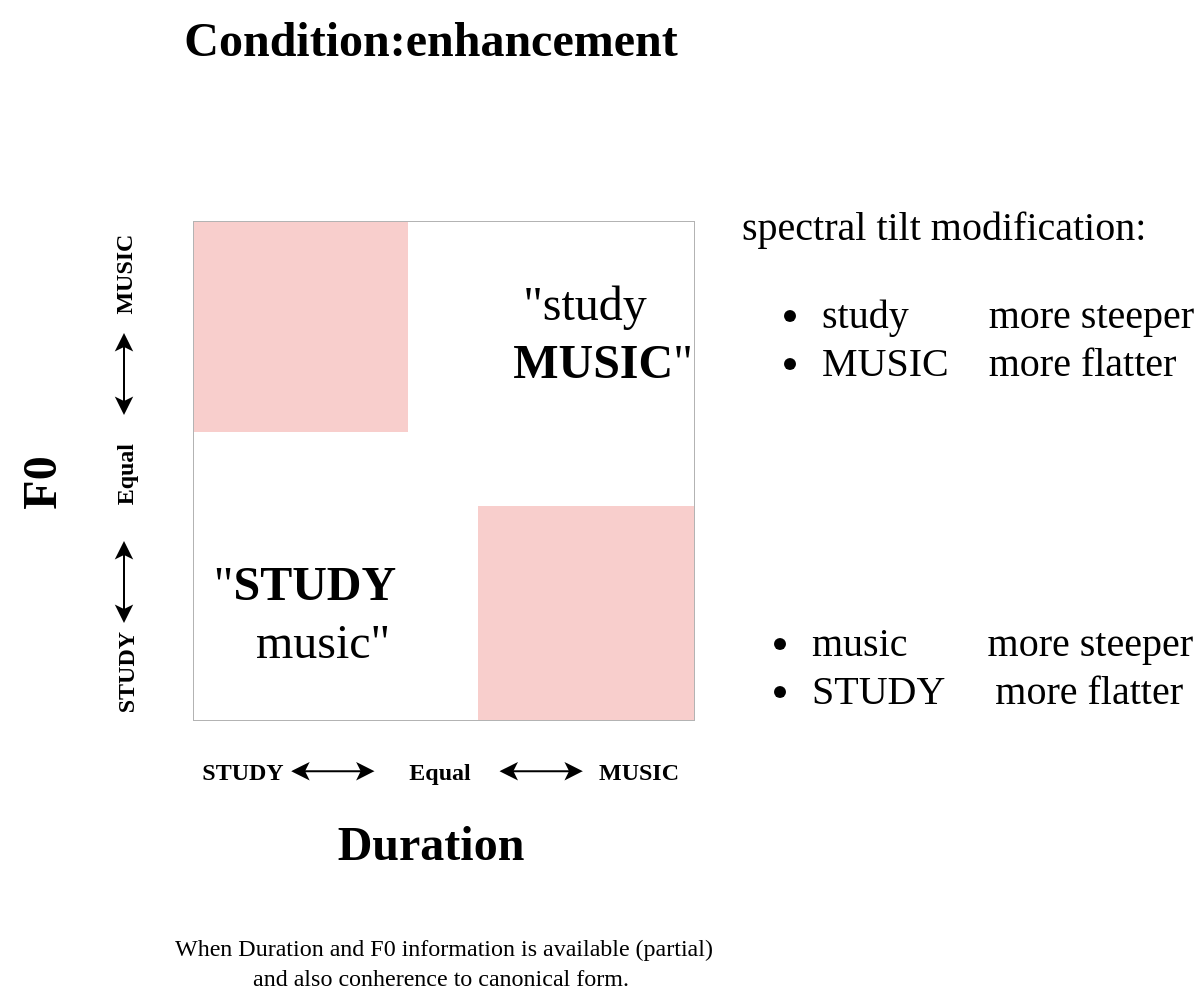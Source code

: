 <mxfile version="20.6.0" type="github">
  <diagram id="qvZupBdwBmpUl9UfghPR" name="Page-1">
    <mxGraphModel dx="1375" dy="794" grid="0" gridSize="10" guides="1" tooltips="1" connect="1" arrows="1" fold="1" page="1" pageScale="1" pageWidth="850" pageHeight="1100" math="0" shadow="0">
      <root>
        <mxCell id="0" />
        <mxCell id="1" parent="0" />
        <object label="" id="x_jHGiyt7hKOIwZNZF2D-29">
          <mxCell style="shape=table;html=1;whiteSpace=wrap;startSize=0;container=1;collapsible=0;childLayout=tableLayout;flipH=0;flipV=0;movable=1;resizable=1;rotatable=1;deletable=1;editable=1;connectable=1;fontFamily=Georgia;swimlaneFillColor=none;fillColor=none;strokeColor=#B3B3B3;" parent="1" vertex="1">
            <mxGeometry x="270" y="300" width="250" height="249.0" as="geometry" />
          </mxCell>
        </object>
        <mxCell id="x_jHGiyt7hKOIwZNZF2D-30" value="" style="shape=tableRow;horizontal=0;startSize=0;swimlaneHead=0;swimlaneBody=0;top=0;left=0;bottom=0;right=0;collapsible=0;dropTarget=0;fillColor=none;points=[[0,0.5],[1,0.5]];portConstraint=eastwest;movable=1;resizable=1;rotatable=1;deletable=1;editable=1;connectable=1;fontFamily=Georgia;swimlaneFillColor=none;strokeColor=#CCCCCC;" parent="x_jHGiyt7hKOIwZNZF2D-29" vertex="1">
          <mxGeometry width="250" height="35" as="geometry" />
        </mxCell>
        <mxCell id="x_jHGiyt7hKOIwZNZF2D-58" style="shape=partialRectangle;html=1;whiteSpace=wrap;connectable=1;top=0;left=0;bottom=0;right=0;overflow=hidden;movable=1;resizable=1;rotatable=1;deletable=1;editable=1;fontFamily=Georgia;swimlaneFillColor=none;fillColor=#f8cecc;strokeColor=#b85450;" parent="x_jHGiyt7hKOIwZNZF2D-30" vertex="1">
          <mxGeometry width="35" height="35" as="geometry">
            <mxRectangle width="35" height="35" as="alternateBounds" />
          </mxGeometry>
        </mxCell>
        <mxCell id="x_jHGiyt7hKOIwZNZF2D-65" style="shape=partialRectangle;html=1;whiteSpace=wrap;connectable=1;top=0;left=0;bottom=0;right=0;overflow=hidden;movable=1;resizable=1;rotatable=1;deletable=1;editable=1;fontFamily=Georgia;swimlaneFillColor=none;fillColor=#f8cecc;strokeColor=#b85450;" parent="x_jHGiyt7hKOIwZNZF2D-30" vertex="1">
          <mxGeometry x="35" width="37" height="35" as="geometry">
            <mxRectangle width="37" height="35" as="alternateBounds" />
          </mxGeometry>
        </mxCell>
        <mxCell id="x_jHGiyt7hKOIwZNZF2D-72" style="shape=partialRectangle;html=1;whiteSpace=wrap;connectable=1;top=0;left=0;bottom=0;right=0;overflow=hidden;movable=1;resizable=1;rotatable=1;deletable=1;editable=1;fontFamily=Georgia;swimlaneFillColor=none;fillColor=#f8cecc;strokeColor=#b85450;" parent="x_jHGiyt7hKOIwZNZF2D-30" vertex="1">
          <mxGeometry x="72" width="35" height="35" as="geometry">
            <mxRectangle width="35" height="35" as="alternateBounds" />
          </mxGeometry>
        </mxCell>
        <mxCell id="x_jHGiyt7hKOIwZNZF2D-31" value="" style="shape=partialRectangle;html=1;whiteSpace=wrap;connectable=1;top=0;left=0;bottom=0;right=0;overflow=hidden;movable=1;resizable=1;rotatable=1;deletable=1;editable=1;fontFamily=Georgia;swimlaneFillColor=none;" parent="x_jHGiyt7hKOIwZNZF2D-30" vertex="1">
          <mxGeometry x="107" width="35" height="35" as="geometry">
            <mxRectangle width="35" height="35" as="alternateBounds" />
          </mxGeometry>
        </mxCell>
        <mxCell id="x_jHGiyt7hKOIwZNZF2D-32" value="" style="shape=partialRectangle;html=1;whiteSpace=wrap;connectable=1;top=0;left=0;bottom=0;right=0;overflow=hidden;movable=1;resizable=1;rotatable=1;deletable=1;editable=1;fontFamily=Georgia;swimlaneFillColor=none;" parent="x_jHGiyt7hKOIwZNZF2D-30" vertex="1">
          <mxGeometry x="142" width="36" height="35" as="geometry">
            <mxRectangle width="36" height="35" as="alternateBounds" />
          </mxGeometry>
        </mxCell>
        <mxCell id="x_jHGiyt7hKOIwZNZF2D-79" style="shape=partialRectangle;html=1;whiteSpace=wrap;connectable=1;top=0;left=0;bottom=0;right=0;overflow=hidden;movable=1;resizable=1;rotatable=1;deletable=1;editable=1;fontFamily=Georgia;swimlaneFillColor=none;" parent="x_jHGiyt7hKOIwZNZF2D-30" vertex="1">
          <mxGeometry x="178" width="37" height="35" as="geometry">
            <mxRectangle width="37" height="35" as="alternateBounds" />
          </mxGeometry>
        </mxCell>
        <mxCell id="x_jHGiyt7hKOIwZNZF2D-33" value="" style="shape=partialRectangle;html=1;whiteSpace=wrap;connectable=1;top=0;left=0;bottom=0;right=0;overflow=hidden;movable=1;resizable=1;rotatable=1;deletable=1;editable=1;fontFamily=Georgia;swimlaneFillColor=none;" parent="x_jHGiyt7hKOIwZNZF2D-30" vertex="1">
          <mxGeometry x="215" width="35" height="35" as="geometry">
            <mxRectangle width="35" height="35" as="alternateBounds" />
          </mxGeometry>
        </mxCell>
        <mxCell id="x_jHGiyt7hKOIwZNZF2D-54" style="shape=tableRow;horizontal=0;startSize=0;swimlaneHead=0;swimlaneBody=0;top=0;left=0;bottom=0;right=0;collapsible=0;dropTarget=0;fillColor=none;points=[[0,0.5],[1,0.5]];portConstraint=eastwest;movable=1;resizable=1;rotatable=1;deletable=1;editable=1;connectable=1;fontFamily=Georgia;swimlaneFillColor=none;strokeColor=#CCCCCC;" parent="x_jHGiyt7hKOIwZNZF2D-29" vertex="1">
          <mxGeometry y="35" width="250" height="35" as="geometry" />
        </mxCell>
        <mxCell id="x_jHGiyt7hKOIwZNZF2D-59" style="shape=partialRectangle;html=1;whiteSpace=wrap;connectable=1;top=0;left=0;bottom=0;right=0;overflow=hidden;movable=1;resizable=1;rotatable=1;deletable=1;editable=1;fontFamily=Georgia;swimlaneFillColor=none;fillColor=#f8cecc;strokeColor=#b85450;" parent="x_jHGiyt7hKOIwZNZF2D-54" vertex="1">
          <mxGeometry width="35" height="35" as="geometry">
            <mxRectangle width="35" height="35" as="alternateBounds" />
          </mxGeometry>
        </mxCell>
        <mxCell id="x_jHGiyt7hKOIwZNZF2D-66" style="shape=partialRectangle;html=1;whiteSpace=wrap;connectable=1;top=0;left=0;bottom=0;right=0;overflow=hidden;movable=1;resizable=1;rotatable=1;deletable=1;editable=1;fontFamily=Georgia;swimlaneFillColor=none;fillColor=#f8cecc;strokeColor=#b85450;" parent="x_jHGiyt7hKOIwZNZF2D-54" vertex="1">
          <mxGeometry x="35" width="37" height="35" as="geometry">
            <mxRectangle width="37" height="35" as="alternateBounds" />
          </mxGeometry>
        </mxCell>
        <mxCell id="x_jHGiyt7hKOIwZNZF2D-73" style="shape=partialRectangle;html=1;whiteSpace=wrap;connectable=1;top=0;left=0;bottom=0;right=0;overflow=hidden;movable=1;resizable=1;rotatable=1;deletable=1;editable=1;fontFamily=Georgia;swimlaneFillColor=none;fillColor=#f8cecc;strokeColor=#b85450;" parent="x_jHGiyt7hKOIwZNZF2D-54" vertex="1">
          <mxGeometry x="72" width="35" height="35" as="geometry">
            <mxRectangle width="35" height="35" as="alternateBounds" />
          </mxGeometry>
        </mxCell>
        <mxCell id="x_jHGiyt7hKOIwZNZF2D-55" style="shape=partialRectangle;html=1;whiteSpace=wrap;connectable=1;top=0;left=0;bottom=0;right=0;overflow=hidden;movable=1;resizable=1;rotatable=1;deletable=1;editable=1;fontFamily=Georgia;swimlaneFillColor=none;" parent="x_jHGiyt7hKOIwZNZF2D-54" vertex="1">
          <mxGeometry x="107" width="35" height="35" as="geometry">
            <mxRectangle width="35" height="35" as="alternateBounds" />
          </mxGeometry>
        </mxCell>
        <mxCell id="x_jHGiyt7hKOIwZNZF2D-56" style="shape=partialRectangle;html=1;whiteSpace=wrap;connectable=1;top=0;left=0;bottom=0;right=0;overflow=hidden;movable=1;resizable=1;rotatable=1;deletable=1;editable=1;fontFamily=Georgia;swimlaneFillColor=none;" parent="x_jHGiyt7hKOIwZNZF2D-54" vertex="1">
          <mxGeometry x="142" width="36" height="35" as="geometry">
            <mxRectangle width="36" height="35" as="alternateBounds" />
          </mxGeometry>
        </mxCell>
        <mxCell id="x_jHGiyt7hKOIwZNZF2D-80" style="shape=partialRectangle;html=1;whiteSpace=wrap;connectable=1;top=0;left=0;bottom=0;right=0;overflow=hidden;movable=1;resizable=1;rotatable=1;deletable=1;editable=1;fontFamily=Georgia;swimlaneFillColor=none;" parent="x_jHGiyt7hKOIwZNZF2D-54" vertex="1">
          <mxGeometry x="178" width="37" height="35" as="geometry">
            <mxRectangle width="37" height="35" as="alternateBounds" />
          </mxGeometry>
        </mxCell>
        <mxCell id="x_jHGiyt7hKOIwZNZF2D-57" style="shape=partialRectangle;html=1;whiteSpace=wrap;connectable=1;top=0;left=0;bottom=0;right=0;overflow=hidden;movable=1;resizable=1;rotatable=1;deletable=1;editable=1;fontFamily=Georgia;swimlaneFillColor=none;" parent="x_jHGiyt7hKOIwZNZF2D-54" vertex="1">
          <mxGeometry x="215" width="35" height="35" as="geometry">
            <mxRectangle width="35" height="35" as="alternateBounds" />
          </mxGeometry>
        </mxCell>
        <mxCell id="x_jHGiyt7hKOIwZNZF2D-34" value="" style="shape=tableRow;horizontal=0;startSize=0;swimlaneHead=0;swimlaneBody=0;top=0;left=0;bottom=0;right=0;collapsible=0;dropTarget=0;fillColor=none;points=[[0,0.5],[1,0.5]];portConstraint=eastwest;movable=1;resizable=1;rotatable=1;deletable=1;editable=1;connectable=1;fontFamily=Georgia;swimlaneFillColor=none;strokeColor=#CCCCCC;" parent="x_jHGiyt7hKOIwZNZF2D-29" vertex="1">
          <mxGeometry y="70" width="250" height="35" as="geometry" />
        </mxCell>
        <mxCell id="x_jHGiyt7hKOIwZNZF2D-60" style="shape=partialRectangle;html=1;whiteSpace=wrap;connectable=1;top=0;left=0;bottom=0;right=0;overflow=hidden;movable=1;resizable=1;rotatable=1;deletable=1;editable=1;fontFamily=Georgia;swimlaneFillColor=none;fillColor=#f8cecc;strokeColor=#b85450;" parent="x_jHGiyt7hKOIwZNZF2D-34" vertex="1">
          <mxGeometry width="35" height="35" as="geometry">
            <mxRectangle width="35" height="35" as="alternateBounds" />
          </mxGeometry>
        </mxCell>
        <mxCell id="x_jHGiyt7hKOIwZNZF2D-67" style="shape=partialRectangle;html=1;whiteSpace=wrap;connectable=1;top=0;left=0;bottom=0;right=0;overflow=hidden;movable=1;resizable=1;rotatable=1;deletable=1;editable=1;fontFamily=Georgia;swimlaneFillColor=none;fillColor=#f8cecc;strokeColor=#b85450;" parent="x_jHGiyt7hKOIwZNZF2D-34" vertex="1">
          <mxGeometry x="35" width="37" height="35" as="geometry">
            <mxRectangle width="37" height="35" as="alternateBounds" />
          </mxGeometry>
        </mxCell>
        <mxCell id="x_jHGiyt7hKOIwZNZF2D-74" style="shape=partialRectangle;html=1;whiteSpace=wrap;connectable=1;top=0;left=0;bottom=0;right=0;overflow=hidden;movable=1;resizable=1;rotatable=1;deletable=1;editable=1;fontFamily=Georgia;swimlaneFillColor=none;fillColor=#f8cecc;strokeColor=#b85450;" parent="x_jHGiyt7hKOIwZNZF2D-34" vertex="1">
          <mxGeometry x="72" width="35" height="35" as="geometry">
            <mxRectangle width="35" height="35" as="alternateBounds" />
          </mxGeometry>
        </mxCell>
        <mxCell id="x_jHGiyt7hKOIwZNZF2D-35" value="" style="shape=partialRectangle;html=1;whiteSpace=wrap;connectable=1;top=0;left=0;bottom=0;right=0;overflow=hidden;movable=1;resizable=1;rotatable=1;deletable=1;editable=1;fontFamily=Georgia;swimlaneFillColor=none;" parent="x_jHGiyt7hKOIwZNZF2D-34" vertex="1">
          <mxGeometry x="107" width="35" height="35" as="geometry">
            <mxRectangle width="35" height="35" as="alternateBounds" />
          </mxGeometry>
        </mxCell>
        <mxCell id="x_jHGiyt7hKOIwZNZF2D-36" value="" style="shape=partialRectangle;html=1;whiteSpace=wrap;connectable=1;top=0;left=0;bottom=0;right=0;overflow=hidden;movable=1;resizable=1;rotatable=1;deletable=1;editable=1;fontFamily=Georgia;swimlaneFillColor=none;" parent="x_jHGiyt7hKOIwZNZF2D-34" vertex="1">
          <mxGeometry x="142" width="36" height="35" as="geometry">
            <mxRectangle width="36" height="35" as="alternateBounds" />
          </mxGeometry>
        </mxCell>
        <mxCell id="x_jHGiyt7hKOIwZNZF2D-81" style="shape=partialRectangle;html=1;whiteSpace=wrap;connectable=1;top=0;left=0;bottom=0;right=0;overflow=hidden;movable=1;resizable=1;rotatable=1;deletable=1;editable=1;fontFamily=Georgia;swimlaneFillColor=none;" parent="x_jHGiyt7hKOIwZNZF2D-34" vertex="1">
          <mxGeometry x="178" width="37" height="35" as="geometry">
            <mxRectangle width="37" height="35" as="alternateBounds" />
          </mxGeometry>
        </mxCell>
        <mxCell id="x_jHGiyt7hKOIwZNZF2D-37" value="" style="shape=partialRectangle;html=1;whiteSpace=wrap;connectable=1;top=0;left=0;bottom=0;right=0;overflow=hidden;movable=1;resizable=1;rotatable=1;deletable=1;editable=1;fontFamily=Georgia;swimlaneFillColor=none;" parent="x_jHGiyt7hKOIwZNZF2D-34" vertex="1">
          <mxGeometry x="215" width="35" height="35" as="geometry">
            <mxRectangle width="35" height="35" as="alternateBounds" />
          </mxGeometry>
        </mxCell>
        <mxCell id="x_jHGiyt7hKOIwZNZF2D-42" style="shape=tableRow;horizontal=0;startSize=0;swimlaneHead=0;swimlaneBody=0;top=0;left=0;bottom=0;right=0;collapsible=0;dropTarget=0;fillColor=none;points=[[0,0.5],[1,0.5]];portConstraint=eastwest;movable=1;resizable=1;rotatable=1;deletable=1;editable=1;connectable=1;fontFamily=Georgia;swimlaneFillColor=none;strokeColor=#CCCCCC;" parent="x_jHGiyt7hKOIwZNZF2D-29" vertex="1">
          <mxGeometry y="105" width="250" height="37" as="geometry" />
        </mxCell>
        <mxCell id="x_jHGiyt7hKOIwZNZF2D-61" style="shape=partialRectangle;html=1;whiteSpace=wrap;connectable=1;top=0;left=0;bottom=0;right=0;overflow=hidden;movable=1;resizable=1;rotatable=1;deletable=1;editable=1;fontFamily=Georgia;swimlaneFillColor=none;" parent="x_jHGiyt7hKOIwZNZF2D-42" vertex="1">
          <mxGeometry width="35" height="37" as="geometry">
            <mxRectangle width="35" height="37" as="alternateBounds" />
          </mxGeometry>
        </mxCell>
        <mxCell id="x_jHGiyt7hKOIwZNZF2D-68" style="shape=partialRectangle;html=1;whiteSpace=wrap;connectable=1;top=0;left=0;bottom=0;right=0;overflow=hidden;movable=1;resizable=1;rotatable=1;deletable=1;editable=1;fontFamily=Georgia;swimlaneFillColor=none;" parent="x_jHGiyt7hKOIwZNZF2D-42" vertex="1">
          <mxGeometry x="35" width="37" height="37" as="geometry">
            <mxRectangle width="37" height="37" as="alternateBounds" />
          </mxGeometry>
        </mxCell>
        <mxCell id="x_jHGiyt7hKOIwZNZF2D-75" style="shape=partialRectangle;html=1;whiteSpace=wrap;connectable=1;top=0;left=0;bottom=0;right=0;overflow=hidden;movable=1;resizable=1;rotatable=1;deletable=1;editable=1;fontFamily=Georgia;swimlaneFillColor=none;" parent="x_jHGiyt7hKOIwZNZF2D-42" vertex="1">
          <mxGeometry x="72" width="35" height="37" as="geometry">
            <mxRectangle width="35" height="37" as="alternateBounds" />
          </mxGeometry>
        </mxCell>
        <mxCell id="x_jHGiyt7hKOIwZNZF2D-43" style="shape=partialRectangle;html=1;whiteSpace=wrap;connectable=1;top=0;left=0;bottom=0;right=0;overflow=hidden;movable=1;resizable=1;rotatable=1;deletable=1;editable=1;fontFamily=Georgia;swimlaneFillColor=none;" parent="x_jHGiyt7hKOIwZNZF2D-42" vertex="1">
          <mxGeometry x="107" width="35" height="37" as="geometry">
            <mxRectangle width="35" height="37" as="alternateBounds" />
          </mxGeometry>
        </mxCell>
        <mxCell id="x_jHGiyt7hKOIwZNZF2D-44" style="shape=partialRectangle;html=1;whiteSpace=wrap;connectable=1;top=0;left=0;bottom=0;right=0;overflow=hidden;movable=1;resizable=1;rotatable=1;deletable=1;editable=1;fontFamily=Georgia;swimlaneFillColor=none;" parent="x_jHGiyt7hKOIwZNZF2D-42" vertex="1">
          <mxGeometry x="142" width="36" height="37" as="geometry">
            <mxRectangle width="36" height="37" as="alternateBounds" />
          </mxGeometry>
        </mxCell>
        <mxCell id="x_jHGiyt7hKOIwZNZF2D-82" style="shape=partialRectangle;html=1;whiteSpace=wrap;connectable=1;top=0;left=0;bottom=0;right=0;overflow=hidden;pointerEvents=1;movable=1;resizable=1;rotatable=1;deletable=1;editable=1;fontFamily=Georgia;swimlaneFillColor=none;" parent="x_jHGiyt7hKOIwZNZF2D-42" vertex="1">
          <mxGeometry x="178" width="37" height="37" as="geometry">
            <mxRectangle width="37" height="37" as="alternateBounds" />
          </mxGeometry>
        </mxCell>
        <mxCell id="x_jHGiyt7hKOIwZNZF2D-45" style="shape=partialRectangle;html=1;whiteSpace=wrap;connectable=1;top=0;left=0;bottom=0;right=0;overflow=hidden;pointerEvents=1;movable=1;resizable=1;rotatable=1;deletable=1;editable=1;fontFamily=Georgia;swimlaneFillColor=none;" parent="x_jHGiyt7hKOIwZNZF2D-42" vertex="1">
          <mxGeometry x="215" width="35" height="37" as="geometry">
            <mxRectangle width="35" height="37" as="alternateBounds" />
          </mxGeometry>
        </mxCell>
        <mxCell id="x_jHGiyt7hKOIwZNZF2D-46" style="shape=tableRow;horizontal=0;startSize=0;swimlaneHead=0;swimlaneBody=0;top=0;left=0;bottom=0;right=0;collapsible=0;dropTarget=0;fillColor=none;points=[[0,0.5],[1,0.5]];portConstraint=eastwest;movable=1;resizable=1;rotatable=1;deletable=1;editable=1;connectable=1;fontFamily=Georgia;swimlaneFillColor=none;strokeColor=#CCCCCC;" parent="x_jHGiyt7hKOIwZNZF2D-29" vertex="1">
          <mxGeometry y="142" width="250" height="36" as="geometry" />
        </mxCell>
        <mxCell id="x_jHGiyt7hKOIwZNZF2D-62" style="shape=partialRectangle;html=1;whiteSpace=wrap;connectable=1;top=0;left=0;bottom=0;right=0;overflow=hidden;movable=1;resizable=1;rotatable=1;deletable=1;editable=1;fontFamily=Georgia;swimlaneFillColor=none;" parent="x_jHGiyt7hKOIwZNZF2D-46" vertex="1">
          <mxGeometry width="35" height="36" as="geometry">
            <mxRectangle width="35" height="36" as="alternateBounds" />
          </mxGeometry>
        </mxCell>
        <mxCell id="x_jHGiyt7hKOIwZNZF2D-69" style="shape=partialRectangle;html=1;whiteSpace=wrap;connectable=1;top=0;left=0;bottom=0;right=0;overflow=hidden;movable=1;resizable=1;rotatable=1;deletable=1;editable=1;fontFamily=Georgia;swimlaneFillColor=none;" parent="x_jHGiyt7hKOIwZNZF2D-46" vertex="1">
          <mxGeometry x="35" width="37" height="36" as="geometry">
            <mxRectangle width="37" height="36" as="alternateBounds" />
          </mxGeometry>
        </mxCell>
        <mxCell id="x_jHGiyt7hKOIwZNZF2D-76" style="shape=partialRectangle;html=1;whiteSpace=wrap;connectable=1;top=0;left=0;bottom=0;right=0;overflow=hidden;movable=1;resizable=1;rotatable=1;deletable=1;editable=1;fontFamily=Georgia;swimlaneFillColor=none;" parent="x_jHGiyt7hKOIwZNZF2D-46" vertex="1">
          <mxGeometry x="72" width="35" height="36" as="geometry">
            <mxRectangle width="35" height="36" as="alternateBounds" />
          </mxGeometry>
        </mxCell>
        <mxCell id="x_jHGiyt7hKOIwZNZF2D-47" style="shape=partialRectangle;html=1;whiteSpace=wrap;connectable=1;top=0;left=0;bottom=0;right=0;overflow=hidden;movable=1;resizable=1;rotatable=1;deletable=1;editable=1;fontFamily=Georgia;swimlaneFillColor=none;" parent="x_jHGiyt7hKOIwZNZF2D-46" vertex="1">
          <mxGeometry x="107" width="35" height="36" as="geometry">
            <mxRectangle width="35" height="36" as="alternateBounds" />
          </mxGeometry>
        </mxCell>
        <mxCell id="x_jHGiyt7hKOIwZNZF2D-48" style="shape=partialRectangle;html=1;whiteSpace=wrap;connectable=1;top=0;left=0;bottom=0;right=0;overflow=hidden;movable=1;resizable=1;rotatable=1;deletable=1;editable=1;fontFamily=Georgia;swimlaneFillColor=none;fillColor=#f8cecc;strokeColor=#b85450;" parent="x_jHGiyt7hKOIwZNZF2D-46" vertex="1">
          <mxGeometry x="142" width="36" height="36" as="geometry">
            <mxRectangle width="36" height="36" as="alternateBounds" />
          </mxGeometry>
        </mxCell>
        <mxCell id="x_jHGiyt7hKOIwZNZF2D-83" style="shape=partialRectangle;html=1;whiteSpace=wrap;connectable=1;top=0;left=0;bottom=0;right=0;overflow=hidden;pointerEvents=1;movable=1;resizable=1;rotatable=1;deletable=1;editable=1;fontFamily=Georgia;swimlaneFillColor=none;fillColor=#f8cecc;strokeColor=#b85450;" parent="x_jHGiyt7hKOIwZNZF2D-46" vertex="1">
          <mxGeometry x="178" width="37" height="36" as="geometry">
            <mxRectangle width="37" height="36" as="alternateBounds" />
          </mxGeometry>
        </mxCell>
        <mxCell id="x_jHGiyt7hKOIwZNZF2D-49" style="shape=partialRectangle;html=1;whiteSpace=wrap;connectable=1;top=0;left=0;bottom=0;right=0;overflow=hidden;pointerEvents=1;movable=1;resizable=1;rotatable=1;deletable=1;editable=1;fontFamily=Georgia;swimlaneFillColor=none;fillColor=#f8cecc;strokeColor=#b85450;" parent="x_jHGiyt7hKOIwZNZF2D-46" vertex="1">
          <mxGeometry x="215" width="35" height="36" as="geometry">
            <mxRectangle width="35" height="36" as="alternateBounds" />
          </mxGeometry>
        </mxCell>
        <mxCell id="x_jHGiyt7hKOIwZNZF2D-38" value="" style="shape=tableRow;horizontal=0;startSize=0;swimlaneHead=0;swimlaneBody=0;top=0;left=0;bottom=0;right=0;collapsible=0;dropTarget=0;fillColor=none;points=[[0,0.5],[1,0.5]];portConstraint=eastwest;movable=1;resizable=1;rotatable=1;deletable=1;editable=1;connectable=1;fontFamily=Georgia;swimlaneFillColor=none;strokeColor=#CCCCCC;" parent="x_jHGiyt7hKOIwZNZF2D-29" vertex="1">
          <mxGeometry y="178" width="250" height="36" as="geometry" />
        </mxCell>
        <mxCell id="x_jHGiyt7hKOIwZNZF2D-63" style="shape=partialRectangle;html=1;whiteSpace=wrap;connectable=1;top=0;left=0;bottom=0;right=0;overflow=hidden;movable=1;resizable=1;rotatable=1;deletable=1;editable=1;fontFamily=Georgia;swimlaneFillColor=none;" parent="x_jHGiyt7hKOIwZNZF2D-38" vertex="1">
          <mxGeometry width="35" height="36" as="geometry">
            <mxRectangle width="35" height="36" as="alternateBounds" />
          </mxGeometry>
        </mxCell>
        <mxCell id="x_jHGiyt7hKOIwZNZF2D-70" style="shape=partialRectangle;html=1;whiteSpace=wrap;connectable=1;top=0;left=0;bottom=0;right=0;overflow=hidden;movable=1;resizable=1;rotatable=1;deletable=1;editable=1;fontFamily=Georgia;swimlaneFillColor=none;" parent="x_jHGiyt7hKOIwZNZF2D-38" vertex="1">
          <mxGeometry x="35" width="37" height="36" as="geometry">
            <mxRectangle width="37" height="36" as="alternateBounds" />
          </mxGeometry>
        </mxCell>
        <mxCell id="x_jHGiyt7hKOIwZNZF2D-77" style="shape=partialRectangle;html=1;whiteSpace=wrap;connectable=1;top=0;left=0;bottom=0;right=0;overflow=hidden;movable=1;resizable=1;rotatable=1;deletable=1;editable=1;fontFamily=Georgia;swimlaneFillColor=none;" parent="x_jHGiyt7hKOIwZNZF2D-38" vertex="1">
          <mxGeometry x="72" width="35" height="36" as="geometry">
            <mxRectangle width="35" height="36" as="alternateBounds" />
          </mxGeometry>
        </mxCell>
        <mxCell id="x_jHGiyt7hKOIwZNZF2D-39" value="" style="shape=partialRectangle;html=1;whiteSpace=wrap;connectable=1;top=0;left=0;bottom=0;right=0;overflow=hidden;movable=1;resizable=1;rotatable=1;deletable=1;editable=1;fontFamily=Georgia;swimlaneFillColor=none;" parent="x_jHGiyt7hKOIwZNZF2D-38" vertex="1">
          <mxGeometry x="107" width="35" height="36" as="geometry">
            <mxRectangle width="35" height="36" as="alternateBounds" />
          </mxGeometry>
        </mxCell>
        <mxCell id="x_jHGiyt7hKOIwZNZF2D-40" value="" style="shape=partialRectangle;html=1;whiteSpace=wrap;connectable=1;top=0;left=0;bottom=0;right=0;overflow=hidden;movable=1;resizable=1;rotatable=1;deletable=1;editable=1;fontFamily=Georgia;swimlaneFillColor=none;fillColor=#f8cecc;strokeColor=#b85450;" parent="x_jHGiyt7hKOIwZNZF2D-38" vertex="1">
          <mxGeometry x="142" width="36" height="36" as="geometry">
            <mxRectangle width="36" height="36" as="alternateBounds" />
          </mxGeometry>
        </mxCell>
        <mxCell id="x_jHGiyt7hKOIwZNZF2D-84" style="shape=partialRectangle;html=1;whiteSpace=wrap;connectable=1;top=0;left=0;bottom=0;right=0;overflow=hidden;pointerEvents=1;movable=1;resizable=1;rotatable=1;deletable=1;editable=1;fontFamily=Georgia;swimlaneFillColor=none;fillColor=#f8cecc;strokeColor=#b85450;" parent="x_jHGiyt7hKOIwZNZF2D-38" vertex="1">
          <mxGeometry x="178" width="37" height="36" as="geometry">
            <mxRectangle width="37" height="36" as="alternateBounds" />
          </mxGeometry>
        </mxCell>
        <mxCell id="x_jHGiyt7hKOIwZNZF2D-41" value="" style="shape=partialRectangle;html=1;whiteSpace=wrap;connectable=1;top=0;left=0;bottom=0;right=0;overflow=hidden;pointerEvents=1;movable=1;resizable=1;rotatable=1;deletable=1;editable=1;fontFamily=Georgia;swimlaneFillColor=none;fillColor=#f8cecc;strokeColor=#b85450;" parent="x_jHGiyt7hKOIwZNZF2D-38" vertex="1">
          <mxGeometry x="215" width="35" height="36" as="geometry">
            <mxRectangle width="35" height="36" as="alternateBounds" />
          </mxGeometry>
        </mxCell>
        <mxCell id="x_jHGiyt7hKOIwZNZF2D-50" style="shape=tableRow;horizontal=0;startSize=0;swimlaneHead=0;swimlaneBody=0;top=0;left=0;bottom=0;right=0;collapsible=0;dropTarget=0;fillColor=none;points=[[0,0.5],[1,0.5]];portConstraint=eastwest;movable=1;resizable=1;rotatable=1;deletable=1;editable=1;connectable=1;fontFamily=Georgia;swimlaneFillColor=none;strokeColor=#CCCCCC;" parent="x_jHGiyt7hKOIwZNZF2D-29" vertex="1">
          <mxGeometry y="214" width="250" height="35" as="geometry" />
        </mxCell>
        <mxCell id="x_jHGiyt7hKOIwZNZF2D-64" style="shape=partialRectangle;html=1;whiteSpace=wrap;connectable=1;top=0;left=0;bottom=0;right=0;overflow=hidden;movable=1;resizable=1;rotatable=1;deletable=1;editable=1;fontFamily=Georgia;swimlaneFillColor=none;" parent="x_jHGiyt7hKOIwZNZF2D-50" vertex="1">
          <mxGeometry width="35" height="35" as="geometry">
            <mxRectangle width="35" height="35" as="alternateBounds" />
          </mxGeometry>
        </mxCell>
        <mxCell id="x_jHGiyt7hKOIwZNZF2D-71" style="shape=partialRectangle;html=1;whiteSpace=wrap;connectable=1;top=0;left=0;bottom=0;right=0;overflow=hidden;movable=1;resizable=1;rotatable=1;deletable=1;editable=1;fontFamily=Georgia;swimlaneFillColor=none;" parent="x_jHGiyt7hKOIwZNZF2D-50" vertex="1">
          <mxGeometry x="35" width="37" height="35" as="geometry">
            <mxRectangle width="37" height="35" as="alternateBounds" />
          </mxGeometry>
        </mxCell>
        <mxCell id="x_jHGiyt7hKOIwZNZF2D-78" style="shape=partialRectangle;html=1;whiteSpace=wrap;connectable=1;top=0;left=0;bottom=0;right=0;overflow=hidden;movable=1;resizable=1;rotatable=1;deletable=1;editable=1;fontFamily=Georgia;swimlaneFillColor=none;" parent="x_jHGiyt7hKOIwZNZF2D-50" vertex="1">
          <mxGeometry x="72" width="35" height="35" as="geometry">
            <mxRectangle width="35" height="35" as="alternateBounds" />
          </mxGeometry>
        </mxCell>
        <mxCell id="x_jHGiyt7hKOIwZNZF2D-51" style="shape=partialRectangle;html=1;whiteSpace=wrap;connectable=1;top=0;left=0;bottom=0;right=0;overflow=hidden;movable=1;resizable=1;rotatable=1;deletable=1;editable=1;fontFamily=Georgia;swimlaneFillColor=none;" parent="x_jHGiyt7hKOIwZNZF2D-50" vertex="1">
          <mxGeometry x="107" width="35" height="35" as="geometry">
            <mxRectangle width="35" height="35" as="alternateBounds" />
          </mxGeometry>
        </mxCell>
        <mxCell id="x_jHGiyt7hKOIwZNZF2D-52" style="shape=partialRectangle;html=1;whiteSpace=wrap;connectable=1;top=0;left=0;bottom=0;right=0;overflow=hidden;movable=1;resizable=1;rotatable=1;deletable=1;editable=1;fontFamily=Georgia;swimlaneFillColor=none;fillColor=#f8cecc;strokeColor=#b85450;" parent="x_jHGiyt7hKOIwZNZF2D-50" vertex="1">
          <mxGeometry x="142" width="36" height="35" as="geometry">
            <mxRectangle width="36" height="35" as="alternateBounds" />
          </mxGeometry>
        </mxCell>
        <mxCell id="x_jHGiyt7hKOIwZNZF2D-85" style="shape=partialRectangle;html=1;whiteSpace=wrap;connectable=1;top=0;left=0;bottom=0;right=0;overflow=hidden;pointerEvents=1;movable=1;resizable=1;rotatable=1;deletable=1;editable=1;fontFamily=Georgia;swimlaneFillColor=none;fillColor=#f8cecc;strokeColor=#b85450;" parent="x_jHGiyt7hKOIwZNZF2D-50" vertex="1">
          <mxGeometry x="178" width="37" height="35" as="geometry">
            <mxRectangle width="37" height="35" as="alternateBounds" />
          </mxGeometry>
        </mxCell>
        <mxCell id="x_jHGiyt7hKOIwZNZF2D-53" style="shape=partialRectangle;html=1;whiteSpace=wrap;connectable=1;top=0;left=0;bottom=0;right=0;overflow=hidden;pointerEvents=1;movable=1;resizable=1;rotatable=1;deletable=1;editable=1;fontFamily=Georgia;swimlaneFillColor=none;fillColor=#f8cecc;strokeColor=#b85450;" parent="x_jHGiyt7hKOIwZNZF2D-50" vertex="1">
          <mxGeometry x="215" width="35" height="35" as="geometry">
            <mxRectangle width="35" height="35" as="alternateBounds" />
          </mxGeometry>
        </mxCell>
        <mxCell id="x_jHGiyt7hKOIwZNZF2D-86" value="&lt;span style=&quot;font-weight: 400;&quot;&gt;&quot;&lt;/span&gt;STUDY&lt;br&gt;&lt;span style=&quot;font-weight: normal;&quot;&gt;&amp;nbsp; &amp;nbsp;music&quot;&lt;/span&gt;" style="text;strokeColor=none;fillColor=none;html=1;fontSize=24;fontStyle=1;verticalAlign=middle;align=center;fontFamily=Georgia;" parent="1" vertex="1">
          <mxGeometry x="270" y="470" width="110" height="50" as="geometry" />
        </mxCell>
        <mxCell id="x_jHGiyt7hKOIwZNZF2D-87" value="&lt;span style=&quot;font-weight: 400;&quot;&gt;&quot;study&lt;/span&gt;&lt;br&gt;&lt;span style=&quot;font-weight: normal;&quot;&gt;&amp;nbsp; &amp;nbsp;&lt;/span&gt;MUSIC&lt;span style=&quot;font-weight: normal;&quot;&gt;&quot;&lt;/span&gt;" style="text;strokeColor=none;fillColor=none;html=1;fontSize=24;fontStyle=1;verticalAlign=middle;align=center;fontFamily=Georgia;" parent="1" vertex="1">
          <mxGeometry x="410" y="330" width="110" height="50" as="geometry" />
        </mxCell>
        <mxCell id="x_jHGiyt7hKOIwZNZF2D-98" value="" style="group" parent="1" vertex="1" connectable="0">
          <mxGeometry x="270" y="555" width="250" height="40" as="geometry" />
        </mxCell>
        <mxCell id="x_jHGiyt7hKOIwZNZF2D-93" value="" style="endArrow=classic;startArrow=classic;html=1;rounded=0;fontFamily=Georgia;" parent="x_jHGiyt7hKOIwZNZF2D-98" edge="1">
          <mxGeometry width="50" height="50" relative="1" as="geometry">
            <mxPoint x="48.611" y="19.58" as="sourcePoint" />
            <mxPoint x="90.278" y="19.58" as="targetPoint" />
            <Array as="points">
              <mxPoint x="72.917" y="19.58" />
            </Array>
          </mxGeometry>
        </mxCell>
        <mxCell id="x_jHGiyt7hKOIwZNZF2D-94" value="" style="endArrow=classic;startArrow=classic;html=1;rounded=0;fontFamily=Georgia;" parent="x_jHGiyt7hKOIwZNZF2D-98" edge="1">
          <mxGeometry width="50" height="50" relative="1" as="geometry">
            <mxPoint x="152.778" y="19.58" as="sourcePoint" />
            <mxPoint x="194.444" y="19.58" as="targetPoint" />
          </mxGeometry>
        </mxCell>
        <mxCell id="x_jHGiyt7hKOIwZNZF2D-95" value="Equal" style="text;html=1;strokeColor=none;fillColor=none;align=center;verticalAlign=middle;whiteSpace=wrap;rounded=0;fontFamily=Georgia;fontStyle=1" parent="x_jHGiyt7hKOIwZNZF2D-98" vertex="1">
          <mxGeometry x="102.083" y="5" width="41.667" height="30" as="geometry" />
        </mxCell>
        <mxCell id="x_jHGiyt7hKOIwZNZF2D-96" value="STUDY" style="text;strokeColor=none;fillColor=none;html=1;fontSize=12;fontStyle=1;verticalAlign=middle;align=center;fontFamily=Georgia;" parent="x_jHGiyt7hKOIwZNZF2D-98" vertex="1">
          <mxGeometry width="48.611" height="40" as="geometry" />
        </mxCell>
        <mxCell id="x_jHGiyt7hKOIwZNZF2D-97" value="MUSIC" style="text;strokeColor=none;fillColor=none;html=1;fontSize=12;fontStyle=1;verticalAlign=middle;align=center;fontFamily=Georgia;" parent="x_jHGiyt7hKOIwZNZF2D-98" vertex="1">
          <mxGeometry x="194.444" y="2.5" width="55.556" height="35" as="geometry" />
        </mxCell>
        <mxCell id="x_jHGiyt7hKOIwZNZF2D-106" value="" style="group;rotation=-90;" parent="1" vertex="1" connectable="0">
          <mxGeometry x="110" y="404.5" width="250" height="40" as="geometry" />
        </mxCell>
        <mxCell id="x_jHGiyt7hKOIwZNZF2D-107" value="" style="endArrow=classic;startArrow=classic;html=1;rounded=0;fontFamily=Georgia;" parent="x_jHGiyt7hKOIwZNZF2D-106" edge="1">
          <mxGeometry width="50" height="50" relative="1" as="geometry">
            <mxPoint x="125" y="96" as="sourcePoint" />
            <mxPoint x="125" y="55" as="targetPoint" />
            <Array as="points">
              <mxPoint x="125" y="72" />
            </Array>
          </mxGeometry>
        </mxCell>
        <mxCell id="x_jHGiyt7hKOIwZNZF2D-108" value="" style="endArrow=classic;startArrow=classic;html=1;rounded=0;fontFamily=Georgia;" parent="x_jHGiyt7hKOIwZNZF2D-106" edge="1">
          <mxGeometry width="50" height="50" relative="1" as="geometry">
            <mxPoint x="125" y="-8" as="sourcePoint" />
            <mxPoint x="125" y="-49" as="targetPoint" />
          </mxGeometry>
        </mxCell>
        <mxCell id="x_jHGiyt7hKOIwZNZF2D-109" value="Equal" style="text;html=1;strokeColor=none;fillColor=none;align=center;verticalAlign=middle;whiteSpace=wrap;rounded=0;fontFamily=Georgia;fontStyle=1;rotation=-90;" parent="x_jHGiyt7hKOIwZNZF2D-106" vertex="1">
          <mxGeometry x="104" y="7" width="41.667" height="30" as="geometry" />
        </mxCell>
        <mxCell id="x_jHGiyt7hKOIwZNZF2D-110" value="STUDY" style="text;strokeColor=none;fillColor=none;html=1;fontSize=12;fontStyle=1;verticalAlign=middle;align=center;fontFamily=Georgia;rotation=-90;" parent="x_jHGiyt7hKOIwZNZF2D-106" vertex="1">
          <mxGeometry x="101" y="101" width="48.611" height="40" as="geometry" />
        </mxCell>
        <mxCell id="x_jHGiyt7hKOIwZNZF2D-111" value="MUSIC" style="text;strokeColor=none;fillColor=none;html=1;fontSize=12;fontStyle=1;verticalAlign=middle;align=center;fontFamily=Georgia;rotation=-90;" parent="x_jHGiyt7hKOIwZNZF2D-106" vertex="1">
          <mxGeometry x="97" y="-95" width="55.556" height="35" as="geometry" />
        </mxCell>
        <mxCell id="x_jHGiyt7hKOIwZNZF2D-112" value="Duration" style="text;strokeColor=none;fillColor=none;html=1;fontSize=24;fontStyle=1;verticalAlign=middle;align=center;fontFamily=Times New Roman;" parent="1" vertex="1">
          <mxGeometry x="338" y="591" width="100" height="40" as="geometry" />
        </mxCell>
        <mxCell id="x_jHGiyt7hKOIwZNZF2D-113" value="F0" style="text;strokeColor=none;fillColor=none;html=1;fontSize=24;fontStyle=1;verticalAlign=middle;align=center;fontFamily=Times New Roman;rotation=-90;" parent="1" vertex="1">
          <mxGeometry x="143" y="411" width="100" height="40" as="geometry" />
        </mxCell>
        <mxCell id="x_jHGiyt7hKOIwZNZF2D-114" value="Condition:enhancement" style="text;strokeColor=none;fillColor=none;html=1;fontSize=24;fontStyle=1;verticalAlign=middle;align=center;fontFamily=Times New Roman;" parent="1" vertex="1">
          <mxGeometry x="338" y="189" width="100" height="40" as="geometry" />
        </mxCell>
        <mxCell id="x_jHGiyt7hKOIwZNZF2D-115" value="When Duration and F0 information is available (partial) and also conherence to canonical form.&amp;nbsp;" style="text;html=1;strokeColor=none;fillColor=none;align=center;verticalAlign=middle;whiteSpace=wrap;rounded=0;fontFamily=Times New Roman;fontSize=12;" parent="1" vertex="1">
          <mxGeometry x="250" y="655" width="290" height="30" as="geometry" />
        </mxCell>
        <mxCell id="x_jHGiyt7hKOIwZNZF2D-118" value="" style="group" parent="1" vertex="1" connectable="0">
          <mxGeometry x="537" y="275" width="131" height="304" as="geometry" />
        </mxCell>
        <mxCell id="x_jHGiyt7hKOIwZNZF2D-116" value="&lt;span style=&quot;font-weight: normal; font-size: 20px;&quot;&gt;spectral tilt modification:&lt;br style=&quot;font-size: 20px;&quot;&gt;&lt;/span&gt;&lt;ul style=&quot;font-size: 20px;&quot;&gt;&lt;li style=&quot;font-size: 20px;&quot;&gt;&lt;span style=&quot;font-weight: normal; font-size: 20px;&quot;&gt;study&amp;nbsp; &amp;nbsp; &amp;nbsp; &amp;nbsp; more steeper&lt;/span&gt;&lt;/li&gt;&lt;li style=&quot;font-size: 20px;&quot;&gt;&lt;span style=&quot;font-weight: normal; font-size: 20px;&quot;&gt;MUSIC&amp;nbsp; &amp;nbsp; more flatter&lt;/span&gt;&lt;/li&gt;&lt;/ul&gt;&lt;div style=&quot;text-align: justify; font-size: 20px;&quot;&gt;&lt;/div&gt;" style="text;strokeColor=none;fillColor=none;html=1;fontSize=20;fontStyle=1;verticalAlign=middle;align=left;fontFamily=Georgia;" parent="x_jHGiyt7hKOIwZNZF2D-118" vertex="1">
          <mxGeometry x="5" width="126" height="140" as="geometry" />
        </mxCell>
        <mxCell id="x_jHGiyt7hKOIwZNZF2D-117" value="&lt;span style=&quot;font-size: 20px;&quot;&gt;&lt;br style=&quot;font-size: 20px;&quot;&gt;&lt;/span&gt;&lt;ul style=&quot;font-size: 20px;&quot;&gt;&lt;li style=&quot;font-size: 20px;&quot;&gt;&lt;span style=&quot;font-size: 20px;&quot;&gt;music&amp;nbsp; &amp;nbsp; &amp;nbsp; &amp;nbsp; more steeper&lt;/span&gt;&lt;/li&gt;&lt;li style=&quot;font-size: 20px;&quot;&gt;&lt;span style=&quot;font-size: 20px;&quot;&gt;STUDY&amp;nbsp; &amp;nbsp; &amp;nbsp;more flatter&lt;/span&gt;&lt;/li&gt;&lt;/ul&gt;&lt;div style=&quot;text-align: justify; font-size: 20px;&quot;&gt;&lt;/div&gt;" style="text;strokeColor=none;fillColor=none;html=1;fontSize=20;fontStyle=0;verticalAlign=middle;align=left;fontFamily=Georgia;" parent="x_jHGiyt7hKOIwZNZF2D-118" vertex="1">
          <mxGeometry y="164" width="126" height="140" as="geometry" />
        </mxCell>
      </root>
    </mxGraphModel>
  </diagram>
</mxfile>

